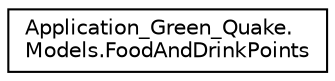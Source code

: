 digraph "Graphical Class Hierarchy"
{
 // LATEX_PDF_SIZE
  edge [fontname="Helvetica",fontsize="10",labelfontname="Helvetica",labelfontsize="10"];
  node [fontname="Helvetica",fontsize="10",shape=record];
  rankdir="LR";
  Node0 [label="Application_Green_Quake.\lModels.FoodAndDrinkPoints",height=0.2,width=0.4,color="black", fillcolor="white", style="filled",URL="$class_application___green___quake_1_1_models_1_1_food_and_drink_points.html",tooltip=" "];
}
